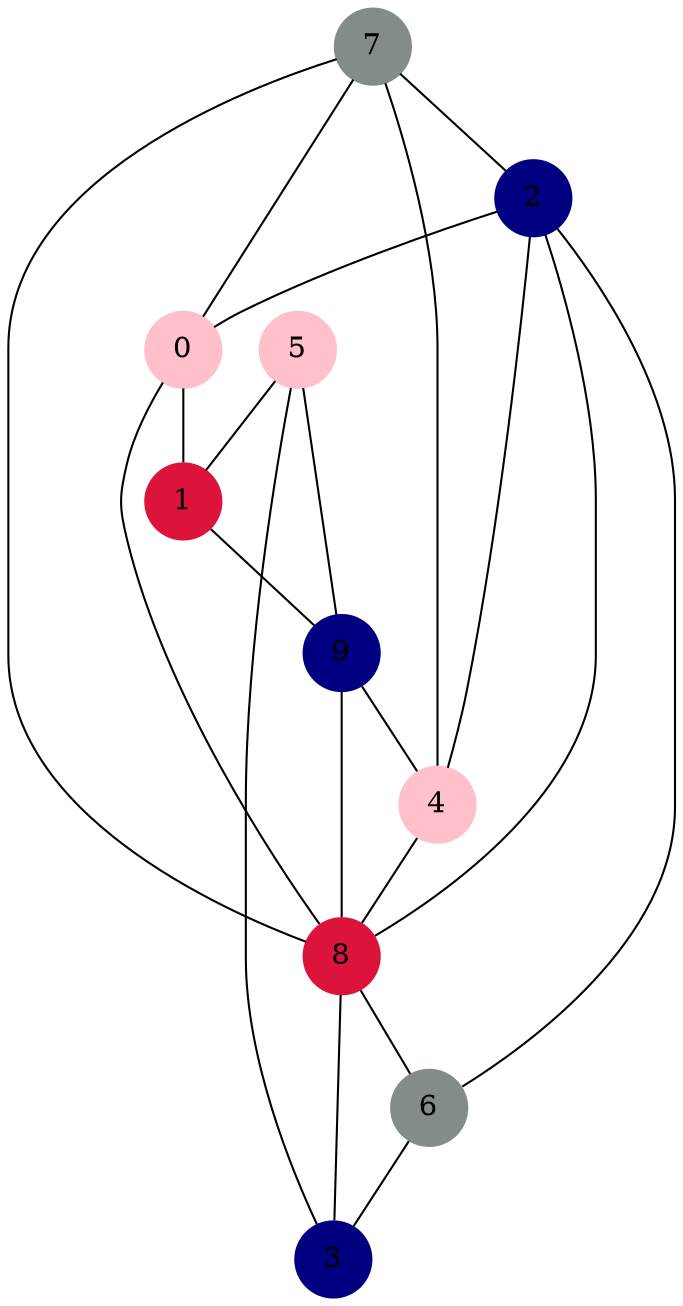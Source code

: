 graph G { 
graph [splines = true] node [height=0.4 shape=circle style=filled]
3 [ color= navyblue] ;
2 [ color= navyblue] ;
1 [ color= crimson] ;
0 [ color= pink] ;
7 [ color= azure4] ;
6 [ color= azure4] ;
5 [ color= pink] ;
4 [ color= pink] ;
9 [ color= navyblue] ;
8 [ color= crimson] ;
2 -- 4;
2 -- 0;
2 -- 6;
2 -- 8;
1 -- 9;
0 -- 8;
0 -- 1;
7 -- 8;
7 -- 0;
7 -- 2;
7 -- 4;
6 -- 3;
5 -- 9;
5 -- 3;
5 -- 1;
4 -- 8;
9 -- 4;
9 -- 8;
8 -- 6;
8 -- 3;
}